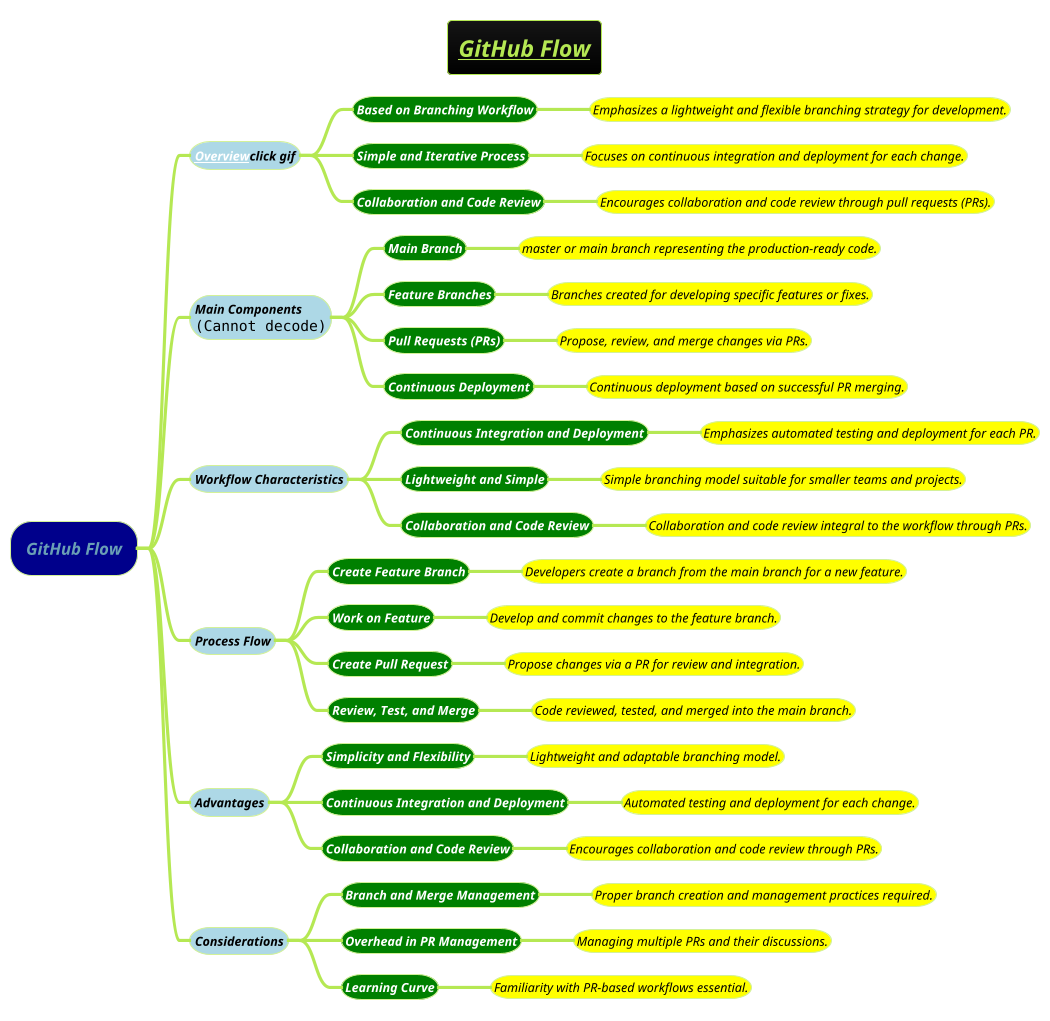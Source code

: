 @startmindmap
title =<i><b><u><size:18>GitHub Flow
!theme hacker

*[#darkblue] <i>GitHub Flow
**[#lightblue] <i><color #black><size:12>[[docs/3-devops/git/gif/github-flow.adoc Overview]]click gif
***[#green] <b><i><color #white><size:12>Based on Branching Workflow
****[#yellow] <i><color #black><size:12>Emphasizes a lightweight and flexible branching strategy for development.
***[#green] <b><i><color #white><size:12>Simple and Iterative Process
****[#yellow] <i><color #black><size:12>Focuses on continuous integration and deployment for each change.
***[#green] <b><i><color #white><size:12>Collaboration and Code Review
****[#yellow] <i><color #black><size:12>Encourages collaboration and code review through pull requests (PRs).
**[#lightblue] <i><color #black><size:12>Main Components\n<img:images/img_15.png{scale=.7}>
***[#green] <b><i><color #white><size:12>Main Branch
****[#yellow] <i><color #black><size:12>master or main branch representing the production-ready code.
***[#green] <b><i><color #white><size:12>Feature Branches
****[#yellow] <i><color #black><size:12>Branches created for developing specific features or fixes.
***[#green] <b><i><color #white><size:12>Pull Requests (PRs)
****[#yellow] <i><color #black><size:12>Propose, review, and merge changes via PRs.
***[#green] <b><i><color #white><size:12>Continuous Deployment
****[#yellow] <i><color #black><size:12>Continuous deployment based on successful PR merging.
**[#lightblue] <i><color #black><size:12>Workflow Characteristics
***[#green] <b><i><color #white><size:12>Continuous Integration and Deployment
****[#yellow] <i><color #black><size:12>Emphasizes automated testing and deployment for each PR.
***[#green] <b><i><color #white><size:12>Lightweight and Simple
****[#yellow] <i><color #black><size:12>Simple branching model suitable for smaller teams and projects.
***[#green] <b><i><color #white><size:12>Collaboration and Code Review
****[#yellow] <i><color #black><size:12>Collaboration and code review integral to the workflow through PRs.
**[#lightblue] <i><color #black><size:12>Process Flow
***[#green] <b><i><color #white><size:12>Create Feature Branch
****[#yellow] <i><color #black><size:12>Developers create a branch from the main branch for a new feature.
***[#green] <b><i><color #white><size:12>Work on Feature
****[#yellow] <i><color #black><size:12>Develop and commit changes to the feature branch.
***[#green] <b><i><color #white><size:12>Create Pull Request
****[#yellow] <i><color #black><size:12>Propose changes via a PR for review and integration.
***[#green] <b><i><color #white><size:12>Review, Test, and Merge
****[#yellow] <i><color #black><size:12>Code reviewed, tested, and merged into the main branch.
**[#lightblue] <i><color #black><size:12>Advantages
***[#green] <b><i><color #white><size:12>Simplicity and Flexibility
****[#yellow] <i><color #black><size:12>Lightweight and adaptable branching model.
***[#green] <b><i><color #white><size:12>Continuous Integration and Deployment
****[#yellow] <i><color #black><size:12>Automated testing and deployment for each change.
***[#green] <b><i><color #white><size:12>Collaboration and Code Review
****[#yellow] <i><color #black><size:12>Encourages collaboration and code review through PRs.
**[#lightblue] <i><color #black><size:12>Considerations
***[#green] <b><i><color #white><size:12>Branch and Merge Management
****[#yellow] <i><color #black><size:12>Proper branch creation and management practices required.
***[#green] <b><i><color #white><size:12>Overhead in PR Management
****[#yellow] <i><color #black><size:12>Managing multiple PRs and their discussions.
***[#green] <b><i><color #white><size:12>Learning Curve
****[#yellow] <i><color #black><size:12>Familiarity with PR-based workflows essential.
@endmindmap
